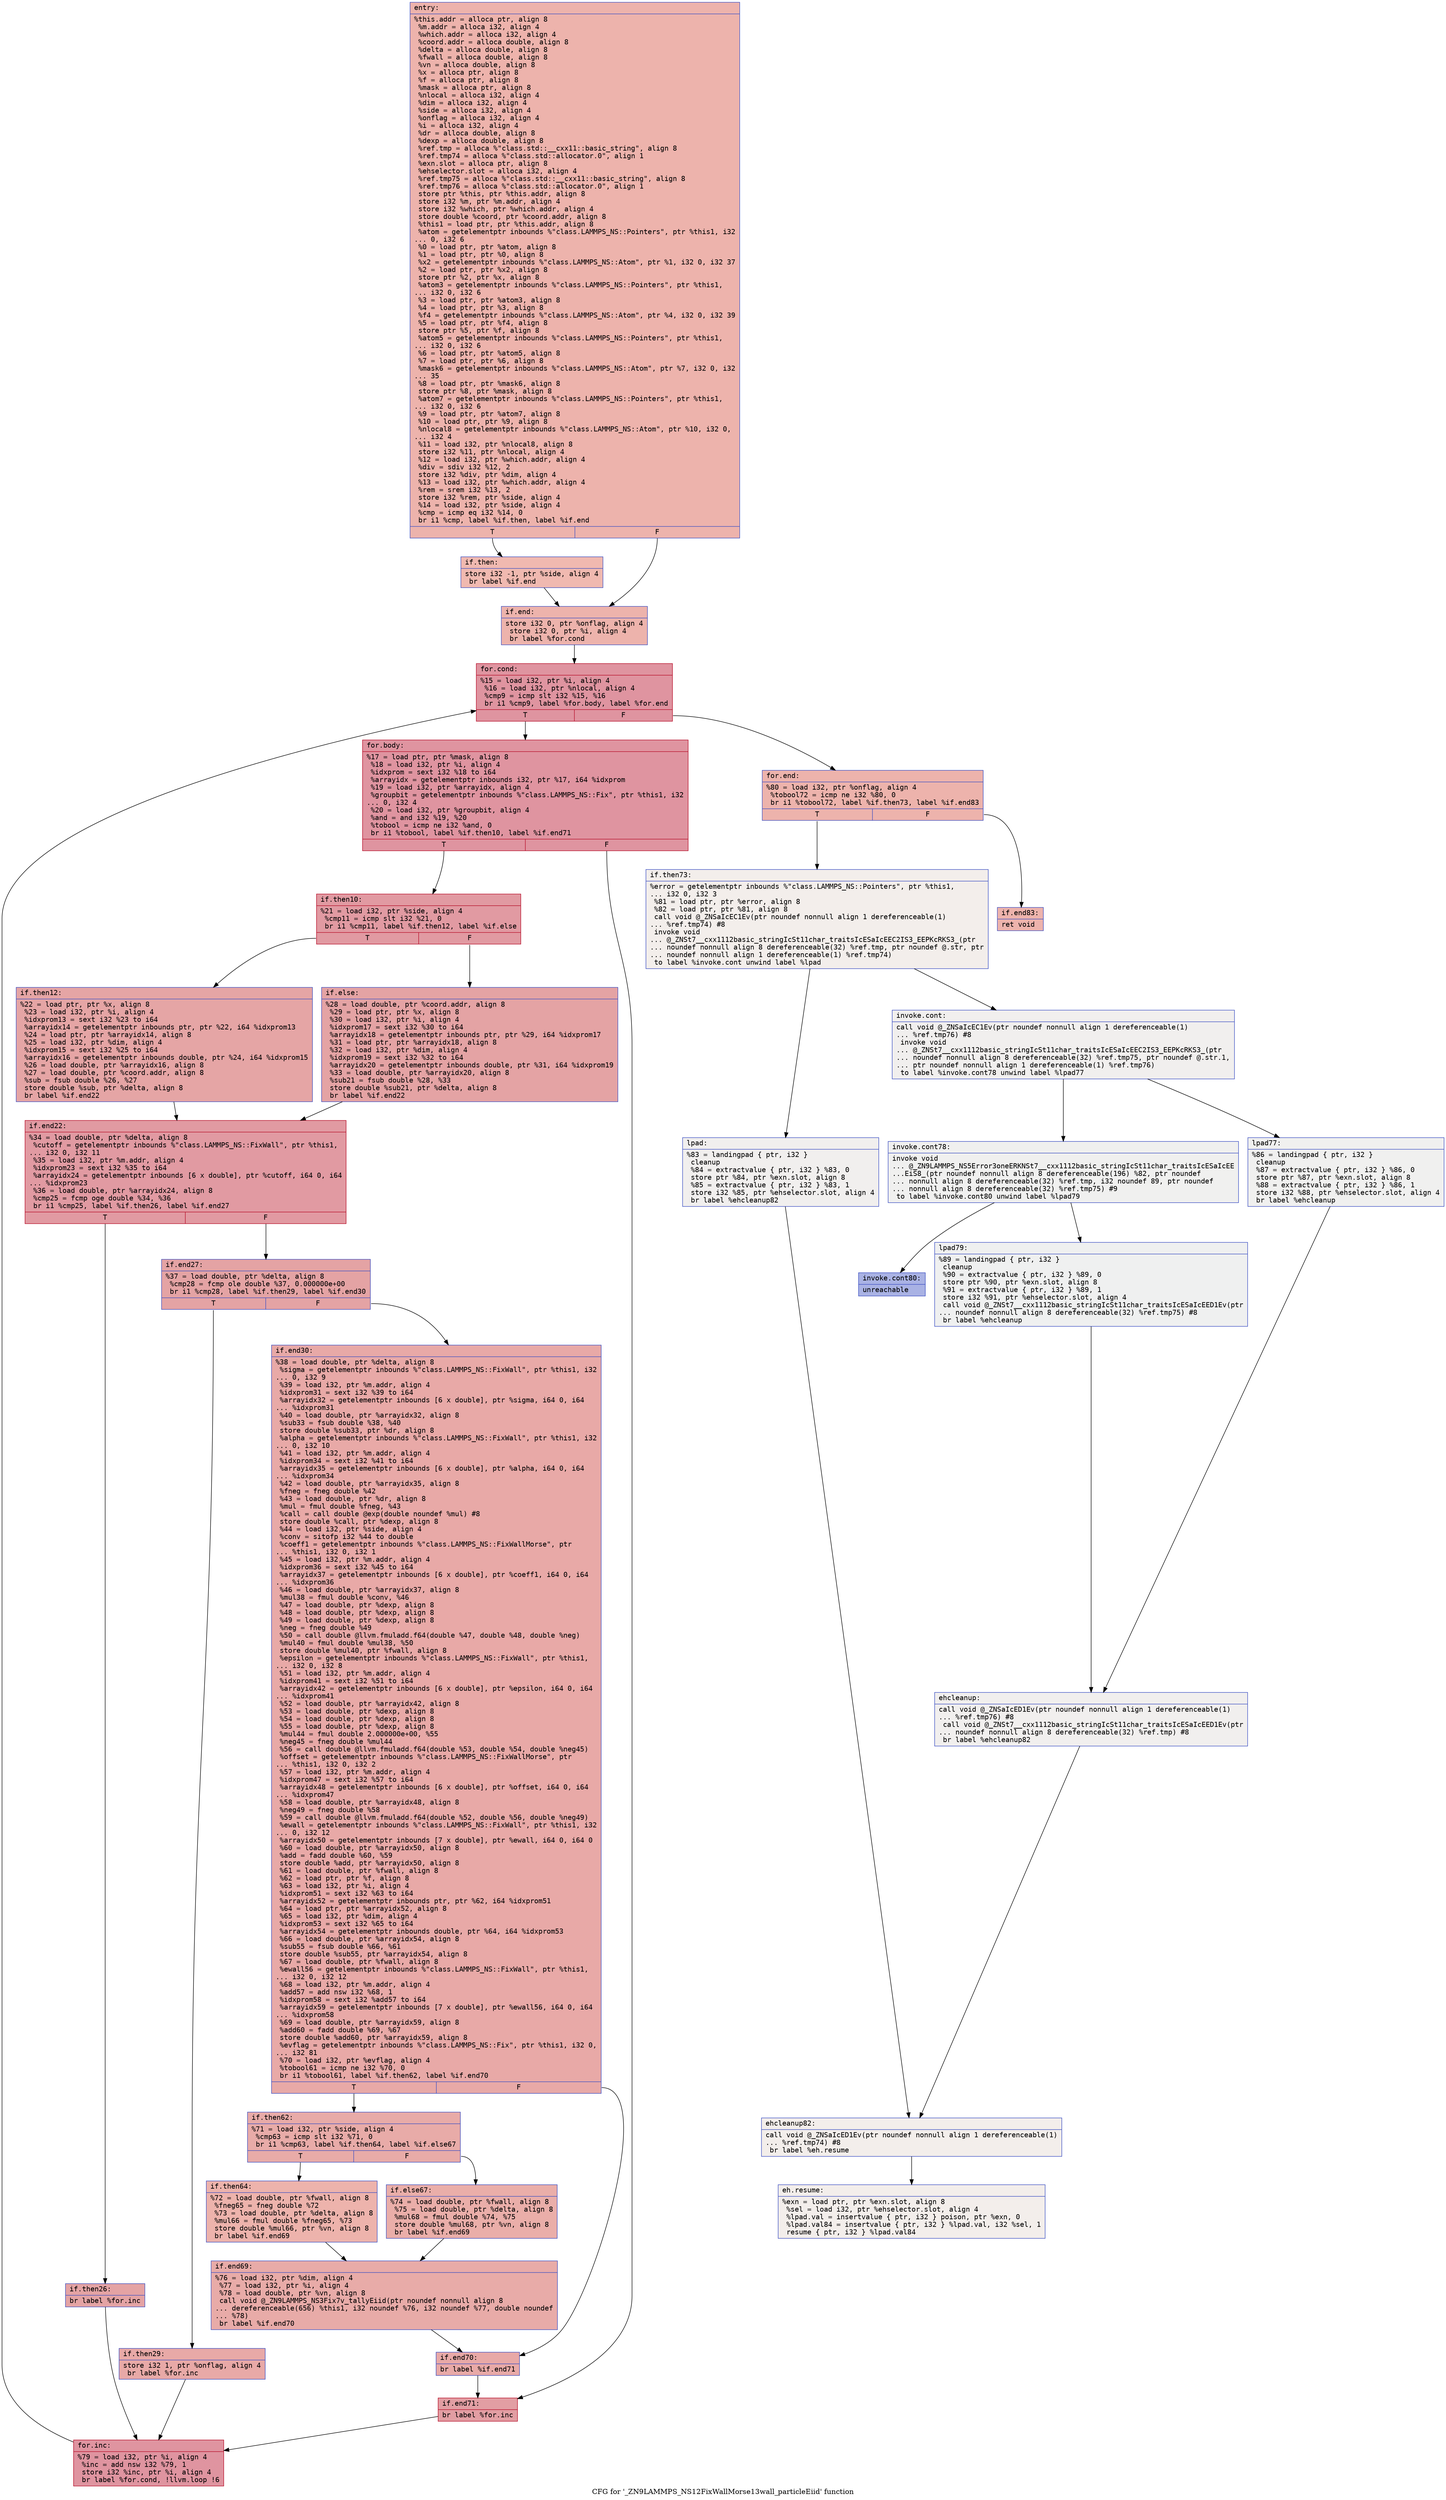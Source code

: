 digraph "CFG for '_ZN9LAMMPS_NS12FixWallMorse13wall_particleEiid' function" {
	label="CFG for '_ZN9LAMMPS_NS12FixWallMorse13wall_particleEiid' function";

	Node0x5578b6db7100 [shape=record,color="#3d50c3ff", style=filled, fillcolor="#d6524470" fontname="Courier",label="{entry:\l|  %this.addr = alloca ptr, align 8\l  %m.addr = alloca i32, align 4\l  %which.addr = alloca i32, align 4\l  %coord.addr = alloca double, align 8\l  %delta = alloca double, align 8\l  %fwall = alloca double, align 8\l  %vn = alloca double, align 8\l  %x = alloca ptr, align 8\l  %f = alloca ptr, align 8\l  %mask = alloca ptr, align 8\l  %nlocal = alloca i32, align 4\l  %dim = alloca i32, align 4\l  %side = alloca i32, align 4\l  %onflag = alloca i32, align 4\l  %i = alloca i32, align 4\l  %dr = alloca double, align 8\l  %dexp = alloca double, align 8\l  %ref.tmp = alloca %\"class.std::__cxx11::basic_string\", align 8\l  %ref.tmp74 = alloca %\"class.std::allocator.0\", align 1\l  %exn.slot = alloca ptr, align 8\l  %ehselector.slot = alloca i32, align 4\l  %ref.tmp75 = alloca %\"class.std::__cxx11::basic_string\", align 8\l  %ref.tmp76 = alloca %\"class.std::allocator.0\", align 1\l  store ptr %this, ptr %this.addr, align 8\l  store i32 %m, ptr %m.addr, align 4\l  store i32 %which, ptr %which.addr, align 4\l  store double %coord, ptr %coord.addr, align 8\l  %this1 = load ptr, ptr %this.addr, align 8\l  %atom = getelementptr inbounds %\"class.LAMMPS_NS::Pointers\", ptr %this1, i32\l... 0, i32 6\l  %0 = load ptr, ptr %atom, align 8\l  %1 = load ptr, ptr %0, align 8\l  %x2 = getelementptr inbounds %\"class.LAMMPS_NS::Atom\", ptr %1, i32 0, i32 37\l  %2 = load ptr, ptr %x2, align 8\l  store ptr %2, ptr %x, align 8\l  %atom3 = getelementptr inbounds %\"class.LAMMPS_NS::Pointers\", ptr %this1,\l... i32 0, i32 6\l  %3 = load ptr, ptr %atom3, align 8\l  %4 = load ptr, ptr %3, align 8\l  %f4 = getelementptr inbounds %\"class.LAMMPS_NS::Atom\", ptr %4, i32 0, i32 39\l  %5 = load ptr, ptr %f4, align 8\l  store ptr %5, ptr %f, align 8\l  %atom5 = getelementptr inbounds %\"class.LAMMPS_NS::Pointers\", ptr %this1,\l... i32 0, i32 6\l  %6 = load ptr, ptr %atom5, align 8\l  %7 = load ptr, ptr %6, align 8\l  %mask6 = getelementptr inbounds %\"class.LAMMPS_NS::Atom\", ptr %7, i32 0, i32\l... 35\l  %8 = load ptr, ptr %mask6, align 8\l  store ptr %8, ptr %mask, align 8\l  %atom7 = getelementptr inbounds %\"class.LAMMPS_NS::Pointers\", ptr %this1,\l... i32 0, i32 6\l  %9 = load ptr, ptr %atom7, align 8\l  %10 = load ptr, ptr %9, align 8\l  %nlocal8 = getelementptr inbounds %\"class.LAMMPS_NS::Atom\", ptr %10, i32 0,\l... i32 4\l  %11 = load i32, ptr %nlocal8, align 8\l  store i32 %11, ptr %nlocal, align 4\l  %12 = load i32, ptr %which.addr, align 4\l  %div = sdiv i32 %12, 2\l  store i32 %div, ptr %dim, align 4\l  %13 = load i32, ptr %which.addr, align 4\l  %rem = srem i32 %13, 2\l  store i32 %rem, ptr %side, align 4\l  %14 = load i32, ptr %side, align 4\l  %cmp = icmp eq i32 %14, 0\l  br i1 %cmp, label %if.then, label %if.end\l|{<s0>T|<s1>F}}"];
	Node0x5578b6db7100:s0 -> Node0x5578b6dba480[tooltip="entry -> if.then\nProbability 37.50%" ];
	Node0x5578b6db7100:s1 -> Node0x5578b6dba4f0[tooltip="entry -> if.end\nProbability 62.50%" ];
	Node0x5578b6dba480 [shape=record,color="#3d50c3ff", style=filled, fillcolor="#de614d70" fontname="Courier",label="{if.then:\l|  store i32 -1, ptr %side, align 4\l  br label %if.end\l}"];
	Node0x5578b6dba480 -> Node0x5578b6dba4f0[tooltip="if.then -> if.end\nProbability 100.00%" ];
	Node0x5578b6dba4f0 [shape=record,color="#3d50c3ff", style=filled, fillcolor="#d6524470" fontname="Courier",label="{if.end:\l|  store i32 0, ptr %onflag, align 4\l  store i32 0, ptr %i, align 4\l  br label %for.cond\l}"];
	Node0x5578b6dba4f0 -> Node0x5578b6dba890[tooltip="if.end -> for.cond\nProbability 100.00%" ];
	Node0x5578b6dba890 [shape=record,color="#b70d28ff", style=filled, fillcolor="#b70d2870" fontname="Courier",label="{for.cond:\l|  %15 = load i32, ptr %i, align 4\l  %16 = load i32, ptr %nlocal, align 4\l  %cmp9 = icmp slt i32 %15, %16\l  br i1 %cmp9, label %for.body, label %for.end\l|{<s0>T|<s1>F}}"];
	Node0x5578b6dba890:s0 -> Node0x5578b6dbab30[tooltip="for.cond -> for.body\nProbability 96.88%" ];
	Node0x5578b6dba890:s1 -> Node0x5578b6dbabb0[tooltip="for.cond -> for.end\nProbability 3.12%" ];
	Node0x5578b6dbab30 [shape=record,color="#b70d28ff", style=filled, fillcolor="#b70d2870" fontname="Courier",label="{for.body:\l|  %17 = load ptr, ptr %mask, align 8\l  %18 = load i32, ptr %i, align 4\l  %idxprom = sext i32 %18 to i64\l  %arrayidx = getelementptr inbounds i32, ptr %17, i64 %idxprom\l  %19 = load i32, ptr %arrayidx, align 4\l  %groupbit = getelementptr inbounds %\"class.LAMMPS_NS::Fix\", ptr %this1, i32\l... 0, i32 4\l  %20 = load i32, ptr %groupbit, align 4\l  %and = and i32 %19, %20\l  %tobool = icmp ne i32 %and, 0\l  br i1 %tobool, label %if.then10, label %if.end71\l|{<s0>T|<s1>F}}"];
	Node0x5578b6dbab30:s0 -> Node0x5578b6dbb8a0[tooltip="for.body -> if.then10\nProbability 62.50%" ];
	Node0x5578b6dbab30:s1 -> Node0x5578b6dbb920[tooltip="for.body -> if.end71\nProbability 37.50%" ];
	Node0x5578b6dbb8a0 [shape=record,color="#b70d28ff", style=filled, fillcolor="#bb1b2c70" fontname="Courier",label="{if.then10:\l|  %21 = load i32, ptr %side, align 4\l  %cmp11 = icmp slt i32 %21, 0\l  br i1 %cmp11, label %if.then12, label %if.else\l|{<s0>T|<s1>F}}"];
	Node0x5578b6dbb8a0:s0 -> Node0x5578b6dbbbe0[tooltip="if.then10 -> if.then12\nProbability 37.50%" ];
	Node0x5578b6dbb8a0:s1 -> Node0x5578b6dbbc60[tooltip="if.then10 -> if.else\nProbability 62.50%" ];
	Node0x5578b6dbbbe0 [shape=record,color="#3d50c3ff", style=filled, fillcolor="#c5333470" fontname="Courier",label="{if.then12:\l|  %22 = load ptr, ptr %x, align 8\l  %23 = load i32, ptr %i, align 4\l  %idxprom13 = sext i32 %23 to i64\l  %arrayidx14 = getelementptr inbounds ptr, ptr %22, i64 %idxprom13\l  %24 = load ptr, ptr %arrayidx14, align 8\l  %25 = load i32, ptr %dim, align 4\l  %idxprom15 = sext i32 %25 to i64\l  %arrayidx16 = getelementptr inbounds double, ptr %24, i64 %idxprom15\l  %26 = load double, ptr %arrayidx16, align 8\l  %27 = load double, ptr %coord.addr, align 8\l  %sub = fsub double %26, %27\l  store double %sub, ptr %delta, align 8\l  br label %if.end22\l}"];
	Node0x5578b6dbbbe0 -> Node0x5578b6dbc510[tooltip="if.then12 -> if.end22\nProbability 100.00%" ];
	Node0x5578b6dbbc60 [shape=record,color="#3d50c3ff", style=filled, fillcolor="#c32e3170" fontname="Courier",label="{if.else:\l|  %28 = load double, ptr %coord.addr, align 8\l  %29 = load ptr, ptr %x, align 8\l  %30 = load i32, ptr %i, align 4\l  %idxprom17 = sext i32 %30 to i64\l  %arrayidx18 = getelementptr inbounds ptr, ptr %29, i64 %idxprom17\l  %31 = load ptr, ptr %arrayidx18, align 8\l  %32 = load i32, ptr %dim, align 4\l  %idxprom19 = sext i32 %32 to i64\l  %arrayidx20 = getelementptr inbounds double, ptr %31, i64 %idxprom19\l  %33 = load double, ptr %arrayidx20, align 8\l  %sub21 = fsub double %28, %33\l  store double %sub21, ptr %delta, align 8\l  br label %if.end22\l}"];
	Node0x5578b6dbbc60 -> Node0x5578b6dbc510[tooltip="if.else -> if.end22\nProbability 100.00%" ];
	Node0x5578b6dbc510 [shape=record,color="#b70d28ff", style=filled, fillcolor="#bb1b2c70" fontname="Courier",label="{if.end22:\l|  %34 = load double, ptr %delta, align 8\l  %cutoff = getelementptr inbounds %\"class.LAMMPS_NS::FixWall\", ptr %this1,\l... i32 0, i32 11\l  %35 = load i32, ptr %m.addr, align 4\l  %idxprom23 = sext i32 %35 to i64\l  %arrayidx24 = getelementptr inbounds [6 x double], ptr %cutoff, i64 0, i64\l... %idxprom23\l  %36 = load double, ptr %arrayidx24, align 8\l  %cmp25 = fcmp oge double %34, %36\l  br i1 %cmp25, label %if.then26, label %if.end27\l|{<s0>T|<s1>F}}"];
	Node0x5578b6dbc510:s0 -> Node0x5578b6dbd240[tooltip="if.end22 -> if.then26\nProbability 50.00%" ];
	Node0x5578b6dbc510:s1 -> Node0x5578b6dbd2c0[tooltip="if.end22 -> if.end27\nProbability 50.00%" ];
	Node0x5578b6dbd240 [shape=record,color="#3d50c3ff", style=filled, fillcolor="#c32e3170" fontname="Courier",label="{if.then26:\l|  br label %for.inc\l}"];
	Node0x5578b6dbd240 -> Node0x5578b6dbd3f0[tooltip="if.then26 -> for.inc\nProbability 100.00%" ];
	Node0x5578b6dbd2c0 [shape=record,color="#3d50c3ff", style=filled, fillcolor="#c32e3170" fontname="Courier",label="{if.end27:\l|  %37 = load double, ptr %delta, align 8\l  %cmp28 = fcmp ole double %37, 0.000000e+00\l  br i1 %cmp28, label %if.then29, label %if.end30\l|{<s0>T|<s1>F}}"];
	Node0x5578b6dbd2c0:s0 -> Node0x5578b6dbd600[tooltip="if.end27 -> if.then29\nProbability 50.00%" ];
	Node0x5578b6dbd2c0:s1 -> Node0x5578b6dbd680[tooltip="if.end27 -> if.end30\nProbability 50.00%" ];
	Node0x5578b6dbd600 [shape=record,color="#3d50c3ff", style=filled, fillcolor="#ca3b3770" fontname="Courier",label="{if.then29:\l|  store i32 1, ptr %onflag, align 4\l  br label %for.inc\l}"];
	Node0x5578b6dbd600 -> Node0x5578b6dbd3f0[tooltip="if.then29 -> for.inc\nProbability 100.00%" ];
	Node0x5578b6dbd680 [shape=record,color="#3d50c3ff", style=filled, fillcolor="#ca3b3770" fontname="Courier",label="{if.end30:\l|  %38 = load double, ptr %delta, align 8\l  %sigma = getelementptr inbounds %\"class.LAMMPS_NS::FixWall\", ptr %this1, i32\l... 0, i32 9\l  %39 = load i32, ptr %m.addr, align 4\l  %idxprom31 = sext i32 %39 to i64\l  %arrayidx32 = getelementptr inbounds [6 x double], ptr %sigma, i64 0, i64\l... %idxprom31\l  %40 = load double, ptr %arrayidx32, align 8\l  %sub33 = fsub double %38, %40\l  store double %sub33, ptr %dr, align 8\l  %alpha = getelementptr inbounds %\"class.LAMMPS_NS::FixWall\", ptr %this1, i32\l... 0, i32 10\l  %41 = load i32, ptr %m.addr, align 4\l  %idxprom34 = sext i32 %41 to i64\l  %arrayidx35 = getelementptr inbounds [6 x double], ptr %alpha, i64 0, i64\l... %idxprom34\l  %42 = load double, ptr %arrayidx35, align 8\l  %fneg = fneg double %42\l  %43 = load double, ptr %dr, align 8\l  %mul = fmul double %fneg, %43\l  %call = call double @exp(double noundef %mul) #8\l  store double %call, ptr %dexp, align 8\l  %44 = load i32, ptr %side, align 4\l  %conv = sitofp i32 %44 to double\l  %coeff1 = getelementptr inbounds %\"class.LAMMPS_NS::FixWallMorse\", ptr\l... %this1, i32 0, i32 1\l  %45 = load i32, ptr %m.addr, align 4\l  %idxprom36 = sext i32 %45 to i64\l  %arrayidx37 = getelementptr inbounds [6 x double], ptr %coeff1, i64 0, i64\l... %idxprom36\l  %46 = load double, ptr %arrayidx37, align 8\l  %mul38 = fmul double %conv, %46\l  %47 = load double, ptr %dexp, align 8\l  %48 = load double, ptr %dexp, align 8\l  %49 = load double, ptr %dexp, align 8\l  %neg = fneg double %49\l  %50 = call double @llvm.fmuladd.f64(double %47, double %48, double %neg)\l  %mul40 = fmul double %mul38, %50\l  store double %mul40, ptr %fwall, align 8\l  %epsilon = getelementptr inbounds %\"class.LAMMPS_NS::FixWall\", ptr %this1,\l... i32 0, i32 8\l  %51 = load i32, ptr %m.addr, align 4\l  %idxprom41 = sext i32 %51 to i64\l  %arrayidx42 = getelementptr inbounds [6 x double], ptr %epsilon, i64 0, i64\l... %idxprom41\l  %52 = load double, ptr %arrayidx42, align 8\l  %53 = load double, ptr %dexp, align 8\l  %54 = load double, ptr %dexp, align 8\l  %55 = load double, ptr %dexp, align 8\l  %mul44 = fmul double 2.000000e+00, %55\l  %neg45 = fneg double %mul44\l  %56 = call double @llvm.fmuladd.f64(double %53, double %54, double %neg45)\l  %offset = getelementptr inbounds %\"class.LAMMPS_NS::FixWallMorse\", ptr\l... %this1, i32 0, i32 2\l  %57 = load i32, ptr %m.addr, align 4\l  %idxprom47 = sext i32 %57 to i64\l  %arrayidx48 = getelementptr inbounds [6 x double], ptr %offset, i64 0, i64\l... %idxprom47\l  %58 = load double, ptr %arrayidx48, align 8\l  %neg49 = fneg double %58\l  %59 = call double @llvm.fmuladd.f64(double %52, double %56, double %neg49)\l  %ewall = getelementptr inbounds %\"class.LAMMPS_NS::FixWall\", ptr %this1, i32\l... 0, i32 12\l  %arrayidx50 = getelementptr inbounds [7 x double], ptr %ewall, i64 0, i64 0\l  %60 = load double, ptr %arrayidx50, align 8\l  %add = fadd double %60, %59\l  store double %add, ptr %arrayidx50, align 8\l  %61 = load double, ptr %fwall, align 8\l  %62 = load ptr, ptr %f, align 8\l  %63 = load i32, ptr %i, align 4\l  %idxprom51 = sext i32 %63 to i64\l  %arrayidx52 = getelementptr inbounds ptr, ptr %62, i64 %idxprom51\l  %64 = load ptr, ptr %arrayidx52, align 8\l  %65 = load i32, ptr %dim, align 4\l  %idxprom53 = sext i32 %65 to i64\l  %arrayidx54 = getelementptr inbounds double, ptr %64, i64 %idxprom53\l  %66 = load double, ptr %arrayidx54, align 8\l  %sub55 = fsub double %66, %61\l  store double %sub55, ptr %arrayidx54, align 8\l  %67 = load double, ptr %fwall, align 8\l  %ewall56 = getelementptr inbounds %\"class.LAMMPS_NS::FixWall\", ptr %this1,\l... i32 0, i32 12\l  %68 = load i32, ptr %m.addr, align 4\l  %add57 = add nsw i32 %68, 1\l  %idxprom58 = sext i32 %add57 to i64\l  %arrayidx59 = getelementptr inbounds [7 x double], ptr %ewall56, i64 0, i64\l... %idxprom58\l  %69 = load double, ptr %arrayidx59, align 8\l  %add60 = fadd double %69, %67\l  store double %add60, ptr %arrayidx59, align 8\l  %evflag = getelementptr inbounds %\"class.LAMMPS_NS::Fix\", ptr %this1, i32 0,\l... i32 81\l  %70 = load i32, ptr %evflag, align 4\l  %tobool61 = icmp ne i32 %70, 0\l  br i1 %tobool61, label %if.then62, label %if.end70\l|{<s0>T|<s1>F}}"];
	Node0x5578b6dbd680:s0 -> Node0x5578b6dc1aa0[tooltip="if.end30 -> if.then62\nProbability 62.50%" ];
	Node0x5578b6dbd680:s1 -> Node0x5578b6dc1b20[tooltip="if.end30 -> if.end70\nProbability 37.50%" ];
	Node0x5578b6dc1aa0 [shape=record,color="#3d50c3ff", style=filled, fillcolor="#cc403a70" fontname="Courier",label="{if.then62:\l|  %71 = load i32, ptr %side, align 4\l  %cmp63 = icmp slt i32 %71, 0\l  br i1 %cmp63, label %if.then64, label %if.else67\l|{<s0>T|<s1>F}}"];
	Node0x5578b6dc1aa0:s0 -> Node0x5578b6dc1d80[tooltip="if.then62 -> if.then64\nProbability 37.50%" ];
	Node0x5578b6dc1aa0:s1 -> Node0x5578b6dc1e00[tooltip="if.then62 -> if.else67\nProbability 62.50%" ];
	Node0x5578b6dc1d80 [shape=record,color="#3d50c3ff", style=filled, fillcolor="#d6524470" fontname="Courier",label="{if.then64:\l|  %72 = load double, ptr %fwall, align 8\l  %fneg65 = fneg double %72\l  %73 = load double, ptr %delta, align 8\l  %mul66 = fmul double %fneg65, %73\l  store double %mul66, ptr %vn, align 8\l  br label %if.end69\l}"];
	Node0x5578b6dc1d80 -> Node0x5578b6dc2270[tooltip="if.then64 -> if.end69\nProbability 100.00%" ];
	Node0x5578b6dc1e00 [shape=record,color="#3d50c3ff", style=filled, fillcolor="#d0473d70" fontname="Courier",label="{if.else67:\l|  %74 = load double, ptr %fwall, align 8\l  %75 = load double, ptr %delta, align 8\l  %mul68 = fmul double %74, %75\l  store double %mul68, ptr %vn, align 8\l  br label %if.end69\l}"];
	Node0x5578b6dc1e00 -> Node0x5578b6dc2270[tooltip="if.else67 -> if.end69\nProbability 100.00%" ];
	Node0x5578b6dc2270 [shape=record,color="#3d50c3ff", style=filled, fillcolor="#cc403a70" fontname="Courier",label="{if.end69:\l|  %76 = load i32, ptr %dim, align 4\l  %77 = load i32, ptr %i, align 4\l  %78 = load double, ptr %vn, align 8\l  call void @_ZN9LAMMPS_NS3Fix7v_tallyEiid(ptr noundef nonnull align 8\l... dereferenceable(656) %this1, i32 noundef %76, i32 noundef %77, double noundef\l... %78)\l  br label %if.end70\l}"];
	Node0x5578b6dc2270 -> Node0x5578b6dc1b20[tooltip="if.end69 -> if.end70\nProbability 100.00%" ];
	Node0x5578b6dc1b20 [shape=record,color="#3d50c3ff", style=filled, fillcolor="#ca3b3770" fontname="Courier",label="{if.end70:\l|  br label %if.end71\l}"];
	Node0x5578b6dc1b20 -> Node0x5578b6dbb920[tooltip="if.end70 -> if.end71\nProbability 100.00%" ];
	Node0x5578b6dbb920 [shape=record,color="#b70d28ff", style=filled, fillcolor="#be242e70" fontname="Courier",label="{if.end71:\l|  br label %for.inc\l}"];
	Node0x5578b6dbb920 -> Node0x5578b6dbd3f0[tooltip="if.end71 -> for.inc\nProbability 100.00%" ];
	Node0x5578b6dbd3f0 [shape=record,color="#b70d28ff", style=filled, fillcolor="#b70d2870" fontname="Courier",label="{for.inc:\l|  %79 = load i32, ptr %i, align 4\l  %inc = add nsw i32 %79, 1\l  store i32 %inc, ptr %i, align 4\l  br label %for.cond, !llvm.loop !6\l}"];
	Node0x5578b6dbd3f0 -> Node0x5578b6dba890[tooltip="for.inc -> for.cond\nProbability 100.00%" ];
	Node0x5578b6dbabb0 [shape=record,color="#3d50c3ff", style=filled, fillcolor="#d6524470" fontname="Courier",label="{for.end:\l|  %80 = load i32, ptr %onflag, align 4\l  %tobool72 = icmp ne i32 %80, 0\l  br i1 %tobool72, label %if.then73, label %if.end83\l|{<s0>T|<s1>F}}"];
	Node0x5578b6dbabb0:s0 -> Node0x5578b6db9470[tooltip="for.end -> if.then73\nProbability 0.00%" ];
	Node0x5578b6dbabb0:s1 -> Node0x5578b6db94f0[tooltip="for.end -> if.end83\nProbability 100.00%" ];
	Node0x5578b6db9470 [shape=record,color="#3d50c3ff", style=filled, fillcolor="#e5d8d170" fontname="Courier",label="{if.then73:\l|  %error = getelementptr inbounds %\"class.LAMMPS_NS::Pointers\", ptr %this1,\l... i32 0, i32 3\l  %81 = load ptr, ptr %error, align 8\l  %82 = load ptr, ptr %81, align 8\l  call void @_ZNSaIcEC1Ev(ptr noundef nonnull align 1 dereferenceable(1)\l... %ref.tmp74) #8\l  invoke void\l... @_ZNSt7__cxx1112basic_stringIcSt11char_traitsIcESaIcEEC2IS3_EEPKcRKS3_(ptr\l... noundef nonnull align 8 dereferenceable(32) %ref.tmp, ptr noundef @.str, ptr\l... noundef nonnull align 1 dereferenceable(1) %ref.tmp74)\l          to label %invoke.cont unwind label %lpad\l}"];
	Node0x5578b6db9470 -> Node0x5578b6dc4ed0[tooltip="if.then73 -> invoke.cont\nProbability 50.00%" ];
	Node0x5578b6db9470 -> Node0x5578b6dc4fb0[tooltip="if.then73 -> lpad\nProbability 50.00%" ];
	Node0x5578b6dc4ed0 [shape=record,color="#3d50c3ff", style=filled, fillcolor="#e0dbd870" fontname="Courier",label="{invoke.cont:\l|  call void @_ZNSaIcEC1Ev(ptr noundef nonnull align 1 dereferenceable(1)\l... %ref.tmp76) #8\l  invoke void\l... @_ZNSt7__cxx1112basic_stringIcSt11char_traitsIcESaIcEEC2IS3_EEPKcRKS3_(ptr\l... noundef nonnull align 8 dereferenceable(32) %ref.tmp75, ptr noundef @.str.1,\l... ptr noundef nonnull align 1 dereferenceable(1) %ref.tmp76)\l          to label %invoke.cont78 unwind label %lpad77\l}"];
	Node0x5578b6dc4ed0 -> Node0x5578b6dc5340[tooltip="invoke.cont -> invoke.cont78\nProbability 50.00%" ];
	Node0x5578b6dc4ed0 -> Node0x5578b6dc5390[tooltip="invoke.cont -> lpad77\nProbability 50.00%" ];
	Node0x5578b6dc5340 [shape=record,color="#3d50c3ff", style=filled, fillcolor="#dedcdb70" fontname="Courier",label="{invoke.cont78:\l|  invoke void\l... @_ZN9LAMMPS_NS5Error3oneERKNSt7__cxx1112basic_stringIcSt11char_traitsIcESaIcEE\l...EiS8_(ptr noundef nonnull align 8 dereferenceable(196) %82, ptr noundef\l... nonnull align 8 dereferenceable(32) %ref.tmp, i32 noundef 89, ptr noundef\l... nonnull align 8 dereferenceable(32) %ref.tmp75) #9\l          to label %invoke.cont80 unwind label %lpad79\l}"];
	Node0x5578b6dc5340 -> Node0x5578b6dc52f0[tooltip="invoke.cont78 -> invoke.cont80\nProbability 0.00%" ];
	Node0x5578b6dc5340 -> Node0x5578b6dc55f0[tooltip="invoke.cont78 -> lpad79\nProbability 100.00%" ];
	Node0x5578b6dc52f0 [shape=record,color="#3d50c3ff", style=filled, fillcolor="#3d50c370" fontname="Courier",label="{invoke.cont80:\l|  unreachable\l}"];
	Node0x5578b6dc4fb0 [shape=record,color="#3d50c3ff", style=filled, fillcolor="#e0dbd870" fontname="Courier",label="{lpad:\l|  %83 = landingpad \{ ptr, i32 \}\l          cleanup\l  %84 = extractvalue \{ ptr, i32 \} %83, 0\l  store ptr %84, ptr %exn.slot, align 8\l  %85 = extractvalue \{ ptr, i32 \} %83, 1\l  store i32 %85, ptr %ehselector.slot, align 4\l  br label %ehcleanup82\l}"];
	Node0x5578b6dc4fb0 -> Node0x5578b6dc5c90[tooltip="lpad -> ehcleanup82\nProbability 100.00%" ];
	Node0x5578b6dc5390 [shape=record,color="#3d50c3ff", style=filled, fillcolor="#dedcdb70" fontname="Courier",label="{lpad77:\l|  %86 = landingpad \{ ptr, i32 \}\l          cleanup\l  %87 = extractvalue \{ ptr, i32 \} %86, 0\l  store ptr %87, ptr %exn.slot, align 8\l  %88 = extractvalue \{ ptr, i32 \} %86, 1\l  store i32 %88, ptr %ehselector.slot, align 4\l  br label %ehcleanup\l}"];
	Node0x5578b6dc5390 -> Node0x5578b6dc5fe0[tooltip="lpad77 -> ehcleanup\nProbability 100.00%" ];
	Node0x5578b6dc55f0 [shape=record,color="#3d50c3ff", style=filled, fillcolor="#dbdcde70" fontname="Courier",label="{lpad79:\l|  %89 = landingpad \{ ptr, i32 \}\l          cleanup\l  %90 = extractvalue \{ ptr, i32 \} %89, 0\l  store ptr %90, ptr %exn.slot, align 8\l  %91 = extractvalue \{ ptr, i32 \} %89, 1\l  store i32 %91, ptr %ehselector.slot, align 4\l  call void @_ZNSt7__cxx1112basic_stringIcSt11char_traitsIcESaIcEED1Ev(ptr\l... noundef nonnull align 8 dereferenceable(32) %ref.tmp75) #8\l  br label %ehcleanup\l}"];
	Node0x5578b6dc55f0 -> Node0x5578b6dc5fe0[tooltip="lpad79 -> ehcleanup\nProbability 100.00%" ];
	Node0x5578b6dc5fe0 [shape=record,color="#3d50c3ff", style=filled, fillcolor="#e0dbd870" fontname="Courier",label="{ehcleanup:\l|  call void @_ZNSaIcED1Ev(ptr noundef nonnull align 1 dereferenceable(1)\l... %ref.tmp76) #8\l  call void @_ZNSt7__cxx1112basic_stringIcSt11char_traitsIcESaIcEED1Ev(ptr\l... noundef nonnull align 8 dereferenceable(32) %ref.tmp) #8\l  br label %ehcleanup82\l}"];
	Node0x5578b6dc5fe0 -> Node0x5578b6dc5c90[tooltip="ehcleanup -> ehcleanup82\nProbability 100.00%" ];
	Node0x5578b6dc5c90 [shape=record,color="#3d50c3ff", style=filled, fillcolor="#e5d8d170" fontname="Courier",label="{ehcleanup82:\l|  call void @_ZNSaIcED1Ev(ptr noundef nonnull align 1 dereferenceable(1)\l... %ref.tmp74) #8\l  br label %eh.resume\l}"];
	Node0x5578b6dc5c90 -> Node0x5578b6dc6a40[tooltip="ehcleanup82 -> eh.resume\nProbability 100.00%" ];
	Node0x5578b6db94f0 [shape=record,color="#3d50c3ff", style=filled, fillcolor="#d6524470" fontname="Courier",label="{if.end83:\l|  ret void\l}"];
	Node0x5578b6dc6a40 [shape=record,color="#3d50c3ff", style=filled, fillcolor="#e5d8d170" fontname="Courier",label="{eh.resume:\l|  %exn = load ptr, ptr %exn.slot, align 8\l  %sel = load i32, ptr %ehselector.slot, align 4\l  %lpad.val = insertvalue \{ ptr, i32 \} poison, ptr %exn, 0\l  %lpad.val84 = insertvalue \{ ptr, i32 \} %lpad.val, i32 %sel, 1\l  resume \{ ptr, i32 \} %lpad.val84\l}"];
}
